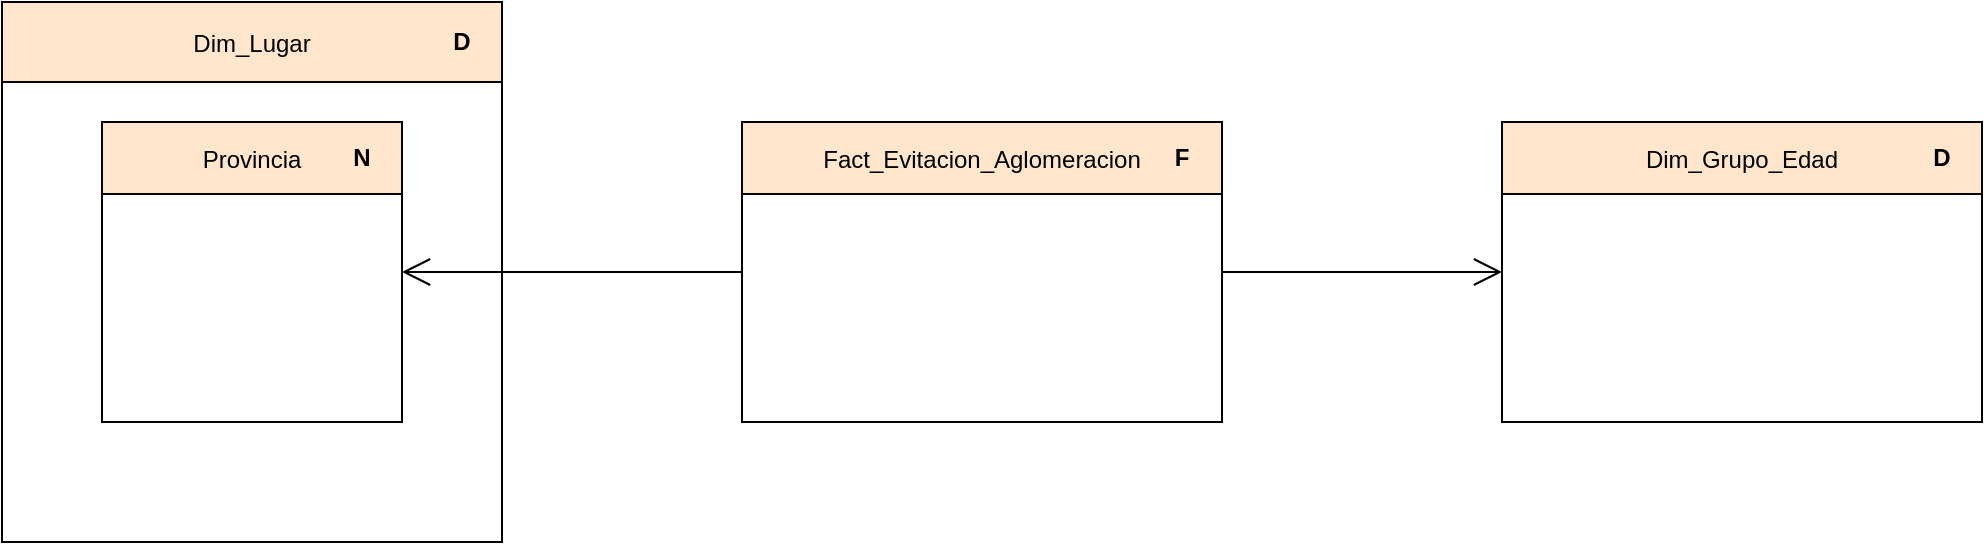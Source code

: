 <mxfile version="14.5.8" type="device" pages="2"><diagram id="H6MYI0yBxrMWSZb5h5Yo" name="Page-1"><mxGraphModel dx="2249" dy="832" grid="1" gridSize="10" guides="1" tooltips="1" connect="1" arrows="1" fold="1" page="1" pageScale="1" pageWidth="827" pageHeight="1169" math="0" shadow="0"><root><mxCell id="0"/><mxCell id="1" parent="0"/><mxCell id="MbLJfP6k3wmLxdEg1Fj_-20" value="" style="rounded=0;whiteSpace=wrap;html=1;" parent="1" vertex="1"><mxGeometry x="350" y="390" width="240" height="150" as="geometry"/></mxCell><mxCell id="MbLJfP6k3wmLxdEg1Fj_-22" value="Fact_Evitacion_Aglomeracion" style="text;align=center;fontStyle=0;verticalAlign=middle;spacingLeft=3;spacingRight=3;rotatable=0;points=[[0,0.5],[1,0.5]];portConstraint=eastwest;fillColor=#ffe6cc;strokeColor=#000000;" parent="1" vertex="1"><mxGeometry x="350" y="390" width="240" height="36" as="geometry"/></mxCell><mxCell id="MbLJfP6k3wmLxdEg1Fj_-24" value="F" style="text;html=1;strokeColor=none;fillColor=none;align=center;verticalAlign=middle;whiteSpace=wrap;rounded=0;fontStyle=1" parent="1" vertex="1"><mxGeometry x="550" y="398" width="40" height="20" as="geometry"/></mxCell><mxCell id="MbLJfP6k3wmLxdEg1Fj_-50" value="" style="rounded=0;whiteSpace=wrap;html=1;" parent="1" vertex="1"><mxGeometry x="-20" y="330" width="250" height="270" as="geometry"/></mxCell><mxCell id="MbLJfP6k3wmLxdEg1Fj_-51" value="Dim_Lugar" style="text;align=center;fontStyle=0;verticalAlign=middle;spacingLeft=3;spacingRight=3;rotatable=0;points=[[0,0.5],[1,0.5]];portConstraint=eastwest;labelBorderColor=none;fillColor=#ffe6cc;strokeColor=#000000;" parent="1" vertex="1"><mxGeometry x="-20" y="330" width="250" height="40" as="geometry"/></mxCell><mxCell id="MbLJfP6k3wmLxdEg1Fj_-52" value="D" style="text;html=1;strokeColor=none;fillColor=none;align=center;verticalAlign=middle;whiteSpace=wrap;rounded=0;fontStyle=1" parent="1" vertex="1"><mxGeometry x="190" y="340" width="40" height="20" as="geometry"/></mxCell><mxCell id="MbLJfP6k3wmLxdEg1Fj_-53" value="" style="rounded=0;whiteSpace=wrap;html=1;" parent="1" vertex="1"><mxGeometry x="30" y="390" width="150" height="150" as="geometry"/></mxCell><mxCell id="MbLJfP6k3wmLxdEg1Fj_-54" value="Provincia" style="text;align=center;fontStyle=0;verticalAlign=middle;spacingLeft=3;spacingRight=3;rotatable=0;points=[[0,0.5],[1,0.5]];portConstraint=eastwest;fillColor=#ffe6cc;strokeColor=#000000;" parent="1" vertex="1"><mxGeometry x="30" y="390" width="150" height="36" as="geometry"/></mxCell><mxCell id="MbLJfP6k3wmLxdEg1Fj_-55" value="N" style="text;html=1;strokeColor=none;fillColor=none;align=center;verticalAlign=middle;whiteSpace=wrap;rounded=0;fontStyle=1" parent="1" vertex="1"><mxGeometry x="140" y="398" width="40" height="20" as="geometry"/></mxCell><mxCell id="oJLfiNiN9EqIew0qQGQB-7" value="" style="endArrow=open;endFill=1;endSize=12;html=1;exitX=0;exitY=0.5;exitDx=0;exitDy=0;entryX=1;entryY=0.5;entryDx=0;entryDy=0;" parent="1" source="MbLJfP6k3wmLxdEg1Fj_-20" target="MbLJfP6k3wmLxdEg1Fj_-53" edge="1"><mxGeometry width="160" relative="1" as="geometry"><mxPoint x="350" y="510" as="sourcePoint"/><mxPoint x="510" y="510" as="targetPoint"/></mxGeometry></mxCell><mxCell id="8IJI71mU2yPm42dvwSiI-1" value="" style="rounded=0;whiteSpace=wrap;html=1;" vertex="1" parent="1"><mxGeometry x="730" y="390" width="240" height="150" as="geometry"/></mxCell><mxCell id="8IJI71mU2yPm42dvwSiI-2" value="Dim_Grupo_Edad" style="text;align=center;fontStyle=0;verticalAlign=middle;spacingLeft=3;spacingRight=3;rotatable=0;points=[[0,0.5],[1,0.5]];portConstraint=eastwest;fillColor=#ffe6cc;strokeColor=#000000;" vertex="1" parent="1"><mxGeometry x="730" y="390" width="240" height="36" as="geometry"/></mxCell><mxCell id="8IJI71mU2yPm42dvwSiI-3" value="D" style="text;html=1;strokeColor=none;fillColor=none;align=center;verticalAlign=middle;whiteSpace=wrap;rounded=0;fontStyle=1" vertex="1" parent="1"><mxGeometry x="930" y="398" width="40" height="20" as="geometry"/></mxCell><mxCell id="8IJI71mU2yPm42dvwSiI-4" value="" style="endArrow=open;endFill=1;endSize=12;html=1;exitX=1;exitY=0.5;exitDx=0;exitDy=0;entryX=0;entryY=0.5;entryDx=0;entryDy=0;" edge="1" parent="1" source="MbLJfP6k3wmLxdEg1Fj_-20" target="8IJI71mU2yPm42dvwSiI-1"><mxGeometry width="160" relative="1" as="geometry"><mxPoint x="670" y="600" as="sourcePoint"/><mxPoint x="500" y="600" as="targetPoint"/></mxGeometry></mxCell></root></mxGraphModel></diagram><diagram id="rFkBjD-T58jeYRWj2Yai" name="Page-2"><mxGraphModel dx="2249" dy="832" grid="1" gridSize="10" guides="1" tooltips="1" connect="1" arrows="1" fold="1" page="1" pageScale="1" pageWidth="827" pageHeight="1169" math="0" shadow="0"><root><mxCell id="XXpXyn5s5XiDhjdB90_h-0"/><mxCell id="XXpXyn5s5XiDhjdB90_h-1" parent="XXpXyn5s5XiDhjdB90_h-0"/><mxCell id="-keGUWYSvVQvFRj6_uOo-0" value="" style="rounded=0;whiteSpace=wrap;html=1;" vertex="1" parent="XXpXyn5s5XiDhjdB90_h-1"><mxGeometry x="350" y="390" width="240" height="150" as="geometry"/></mxCell><mxCell id="-keGUWYSvVQvFRj6_uOo-1" value="Fact_Evitacion_Aglomeracion" style="text;align=center;fontStyle=0;verticalAlign=middle;spacingLeft=3;spacingRight=3;rotatable=0;points=[[0,0.5],[1,0.5]];portConstraint=eastwest;fillColor=#ffe6cc;strokeColor=#000000;" vertex="1" parent="XXpXyn5s5XiDhjdB90_h-1"><mxGeometry x="350" y="390" width="240" height="36" as="geometry"/></mxCell><mxCell id="-keGUWYSvVQvFRj6_uOo-2" value="F" style="text;html=1;strokeColor=none;fillColor=none;align=center;verticalAlign=middle;whiteSpace=wrap;rounded=0;fontStyle=1" vertex="1" parent="XXpXyn5s5XiDhjdB90_h-1"><mxGeometry x="550" y="398" width="40" height="20" as="geometry"/></mxCell><mxCell id="-keGUWYSvVQvFRj6_uOo-3" value="" style="rounded=0;whiteSpace=wrap;html=1;" vertex="1" parent="XXpXyn5s5XiDhjdB90_h-1"><mxGeometry x="-20" y="330" width="250" height="270" as="geometry"/></mxCell><mxCell id="-keGUWYSvVQvFRj6_uOo-4" value="Dim_Lugar" style="text;align=center;fontStyle=0;verticalAlign=middle;spacingLeft=3;spacingRight=3;rotatable=0;points=[[0,0.5],[1,0.5]];portConstraint=eastwest;labelBorderColor=none;fillColor=#ffe6cc;strokeColor=#000000;" vertex="1" parent="XXpXyn5s5XiDhjdB90_h-1"><mxGeometry x="-20" y="330" width="250" height="40" as="geometry"/></mxCell><mxCell id="-keGUWYSvVQvFRj6_uOo-5" value="D" style="text;html=1;strokeColor=none;fillColor=none;align=center;verticalAlign=middle;whiteSpace=wrap;rounded=0;fontStyle=1" vertex="1" parent="XXpXyn5s5XiDhjdB90_h-1"><mxGeometry x="190" y="340" width="40" height="20" as="geometry"/></mxCell><mxCell id="-keGUWYSvVQvFRj6_uOo-6" value="" style="rounded=0;whiteSpace=wrap;html=1;" vertex="1" parent="XXpXyn5s5XiDhjdB90_h-1"><mxGeometry x="30" y="390" width="150" height="150" as="geometry"/></mxCell><mxCell id="-keGUWYSvVQvFRj6_uOo-7" value="Provincia" style="text;align=center;fontStyle=0;verticalAlign=middle;spacingLeft=3;spacingRight=3;rotatable=0;points=[[0,0.5],[1,0.5]];portConstraint=eastwest;fillColor=#ffe6cc;strokeColor=#000000;" vertex="1" parent="XXpXyn5s5XiDhjdB90_h-1"><mxGeometry x="30" y="390" width="150" height="36" as="geometry"/></mxCell><mxCell id="-keGUWYSvVQvFRj6_uOo-8" value="N" style="text;html=1;strokeColor=none;fillColor=none;align=center;verticalAlign=middle;whiteSpace=wrap;rounded=0;fontStyle=1" vertex="1" parent="XXpXyn5s5XiDhjdB90_h-1"><mxGeometry x="140" y="398" width="40" height="20" as="geometry"/></mxCell><mxCell id="-keGUWYSvVQvFRj6_uOo-9" value="" style="endArrow=open;endFill=1;endSize=12;html=1;exitX=0;exitY=0.5;exitDx=0;exitDy=0;entryX=1;entryY=0.5;entryDx=0;entryDy=0;" edge="1" parent="XXpXyn5s5XiDhjdB90_h-1" source="-keGUWYSvVQvFRj6_uOo-0" target="-keGUWYSvVQvFRj6_uOo-6"><mxGeometry width="160" relative="1" as="geometry"><mxPoint x="350" y="510" as="sourcePoint"/><mxPoint x="510" y="510" as="targetPoint"/></mxGeometry></mxCell><mxCell id="-keGUWYSvVQvFRj6_uOo-10" value="" style="rounded=0;whiteSpace=wrap;html=1;" vertex="1" parent="XXpXyn5s5XiDhjdB90_h-1"><mxGeometry x="730" y="390" width="240" height="150" as="geometry"/></mxCell><mxCell id="-keGUWYSvVQvFRj6_uOo-11" value="Dim_Grupo_Edad" style="text;align=center;fontStyle=0;verticalAlign=middle;spacingLeft=3;spacingRight=3;rotatable=0;points=[[0,0.5],[1,0.5]];portConstraint=eastwest;fillColor=#ffe6cc;strokeColor=#000000;" vertex="1" parent="XXpXyn5s5XiDhjdB90_h-1"><mxGeometry x="730" y="390" width="240" height="36" as="geometry"/></mxCell><mxCell id="-keGUWYSvVQvFRj6_uOo-12" value="D" style="text;html=1;strokeColor=none;fillColor=none;align=center;verticalAlign=middle;whiteSpace=wrap;rounded=0;fontStyle=1" vertex="1" parent="XXpXyn5s5XiDhjdB90_h-1"><mxGeometry x="930" y="398" width="40" height="20" as="geometry"/></mxCell><mxCell id="-keGUWYSvVQvFRj6_uOo-13" value="" style="endArrow=open;endFill=1;endSize=12;html=1;exitX=1;exitY=0.5;exitDx=0;exitDy=0;entryX=0;entryY=0.5;entryDx=0;entryDy=0;" edge="1" parent="XXpXyn5s5XiDhjdB90_h-1" source="-keGUWYSvVQvFRj6_uOo-0" target="-keGUWYSvVQvFRj6_uOo-10"><mxGeometry width="160" relative="1" as="geometry"><mxPoint x="670" y="600" as="sourcePoint"/><mxPoint x="500" y="600" as="targetPoint"/></mxGeometry></mxCell><mxCell id="-keGUWYSvVQvFRj6_uOo-14" value="+ S_Provincia: String" style="text;strokeColor=none;fillColor=none;align=left;verticalAlign=top;spacingLeft=4;spacingRight=4;overflow=hidden;rotatable=0;points=[[0,0.5],[1,0.5]];portConstraint=eastwest;" vertex="1" parent="XXpXyn5s5XiDhjdB90_h-1"><mxGeometry x="30" y="426" width="150" height="26" as="geometry"/></mxCell><mxCell id="-keGUWYSvVQvFRj6_uOo-15" value="+ N_Porcentaje: Number" style="text;strokeColor=none;fillColor=none;align=left;verticalAlign=top;spacingLeft=4;spacingRight=4;overflow=hidden;rotatable=0;points=[[0,0.5],[1,0.5]];portConstraint=eastwest;" vertex="1" parent="XXpXyn5s5XiDhjdB90_h-1"><mxGeometry x="350" y="430" width="240" height="26" as="geometry"/></mxCell><mxCell id="-keGUWYSvVQvFRj6_uOo-16" value="+ max / N_Max_Porcentaje: Number" style="text;strokeColor=none;fillColor=none;align=left;verticalAlign=top;spacingLeft=4;spacingRight=4;overflow=hidden;rotatable=0;points=[[0,0.5],[1,0.5]];portConstraint=eastwest;" vertex="1" parent="XXpXyn5s5XiDhjdB90_h-1"><mxGeometry x="350" y="452" width="240" height="26" as="geometry"/></mxCell><mxCell id="-keGUWYSvVQvFRj6_uOo-17" value="+ S_GrupoEdad: String" style="text;strokeColor=none;fillColor=none;align=left;verticalAlign=top;spacingLeft=4;spacingRight=4;overflow=hidden;rotatable=0;points=[[0,0.5],[1,0.5]];portConstraint=eastwest;" vertex="1" parent="XXpXyn5s5XiDhjdB90_h-1"><mxGeometry x="730" y="426" width="240" height="26" as="geometry"/></mxCell></root></mxGraphModel></diagram></mxfile>